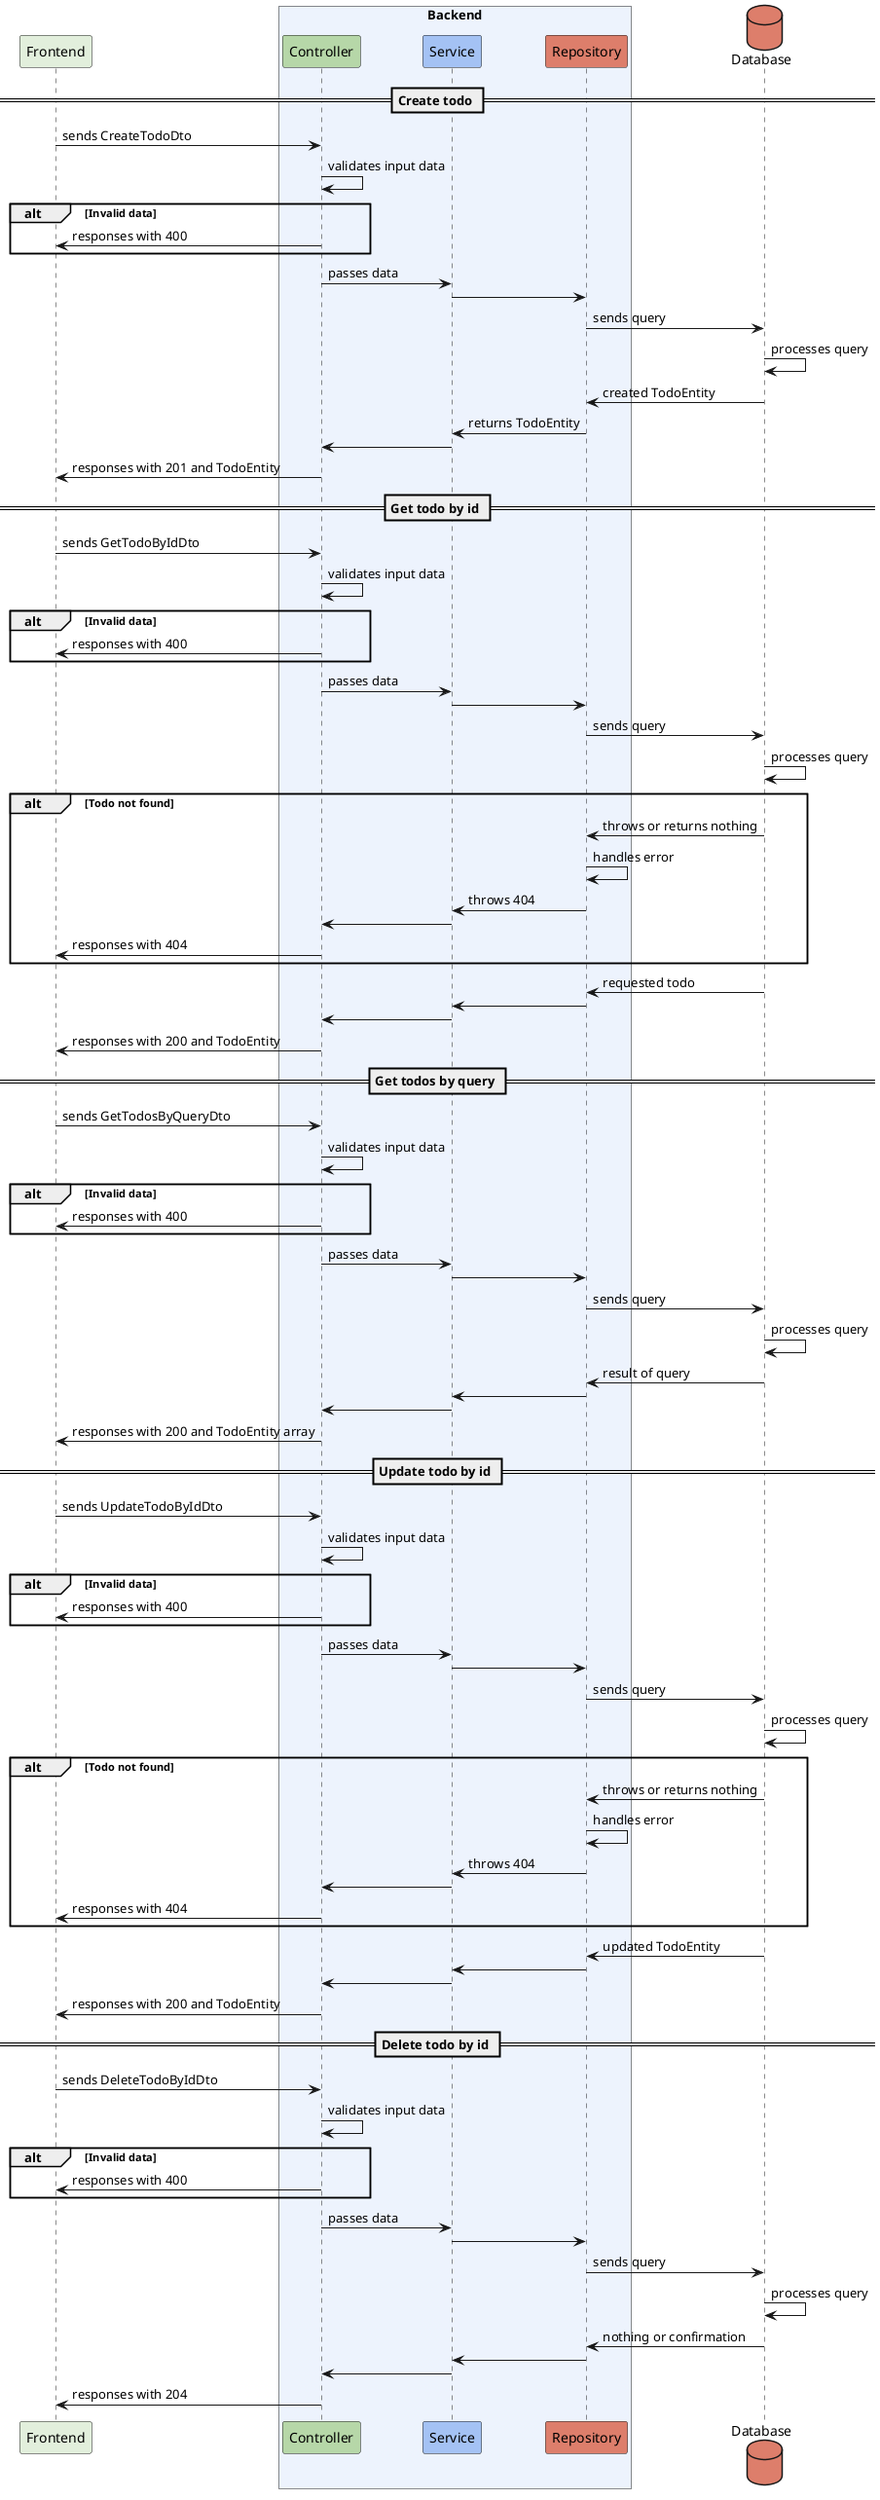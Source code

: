 @startuml sequences-backend

participant "Frontend" as f %lighten("#b6d7a8", 20)

box "Backend" %lighten("#a4c2f4", 20)
  participant "Controller" as bc #b6d7a8
  participant "Service" as bs #a4c2f4
  participant "Repository" as br #dd7e6b
end box

database "Database" as db #dd7e6b


== Create todo ==

f -> bc : sends CreateTodoDto

bc -> bc : validates input data

alt Invalid data
  bc -> f : responses with 400
end

bc -> bs : passes data
bs -> br
br -> db : sends query

db -> db : processes query
db -> br : created TodoEntity
br -> bs : returns TodoEntity
bs -> bc
bc -> f : responses with 201 and TodoEntity

== Get todo by id ==

f -> bc : sends GetTodoByIdDto

bc -> bc : validates input data

alt Invalid data
  bc -> f : responses with 400
end

bc -> bs : passes data
bs -> br
br -> db : sends query

db -> db : processes query

alt Todo not found
  db -> br : throws or returns nothing
  br -> br : handles error
  br -> bs : throws 404
  bs -> bc
  bc -> f : responses with 404
end

db -> br : requested todo
br -> bs
bs -> bc
bc -> f : responses with 200 and TodoEntity

== Get todos by query ==

f -> bc : sends GetTodosByQueryDto

bc -> bc : validates input data

alt Invalid data
  bc -> f : responses with 400
end

bc -> bs : passes data
bs -> br
br -> db : sends query

db -> db : processes query

db -> br : result of query
br -> bs
bs -> bc
bc -> f : responses with 200 and TodoEntity array

== Update todo by id ==

f -> bc : sends UpdateTodoByIdDto

bc -> bc : validates input data

alt Invalid data
  bc -> f : responses with 400
end

bc -> bs : passes data
bs -> br
br -> db : sends query

db -> db : processes query

alt Todo not found
  db -> br : throws or returns nothing
  br -> br : handles error
  br -> bs : throws 404
  bs -> bc
  bc -> f : responses with 404
end

db -> br : updated TodoEntity
br -> bs
bs -> bc
bc -> f : responses with 200 and TodoEntity

== Delete todo by id ==

f -> bc : sends DeleteTodoByIdDto

bc -> bc : validates input data

alt Invalid data
  bc -> f : responses with 400
end

bc -> bs : passes data
bs -> br
br -> db : sends query

db -> db : processes query

db -> br : nothing or confirmation
br -> bs
bs -> bc
bc -> f : responses with 204

@enduml